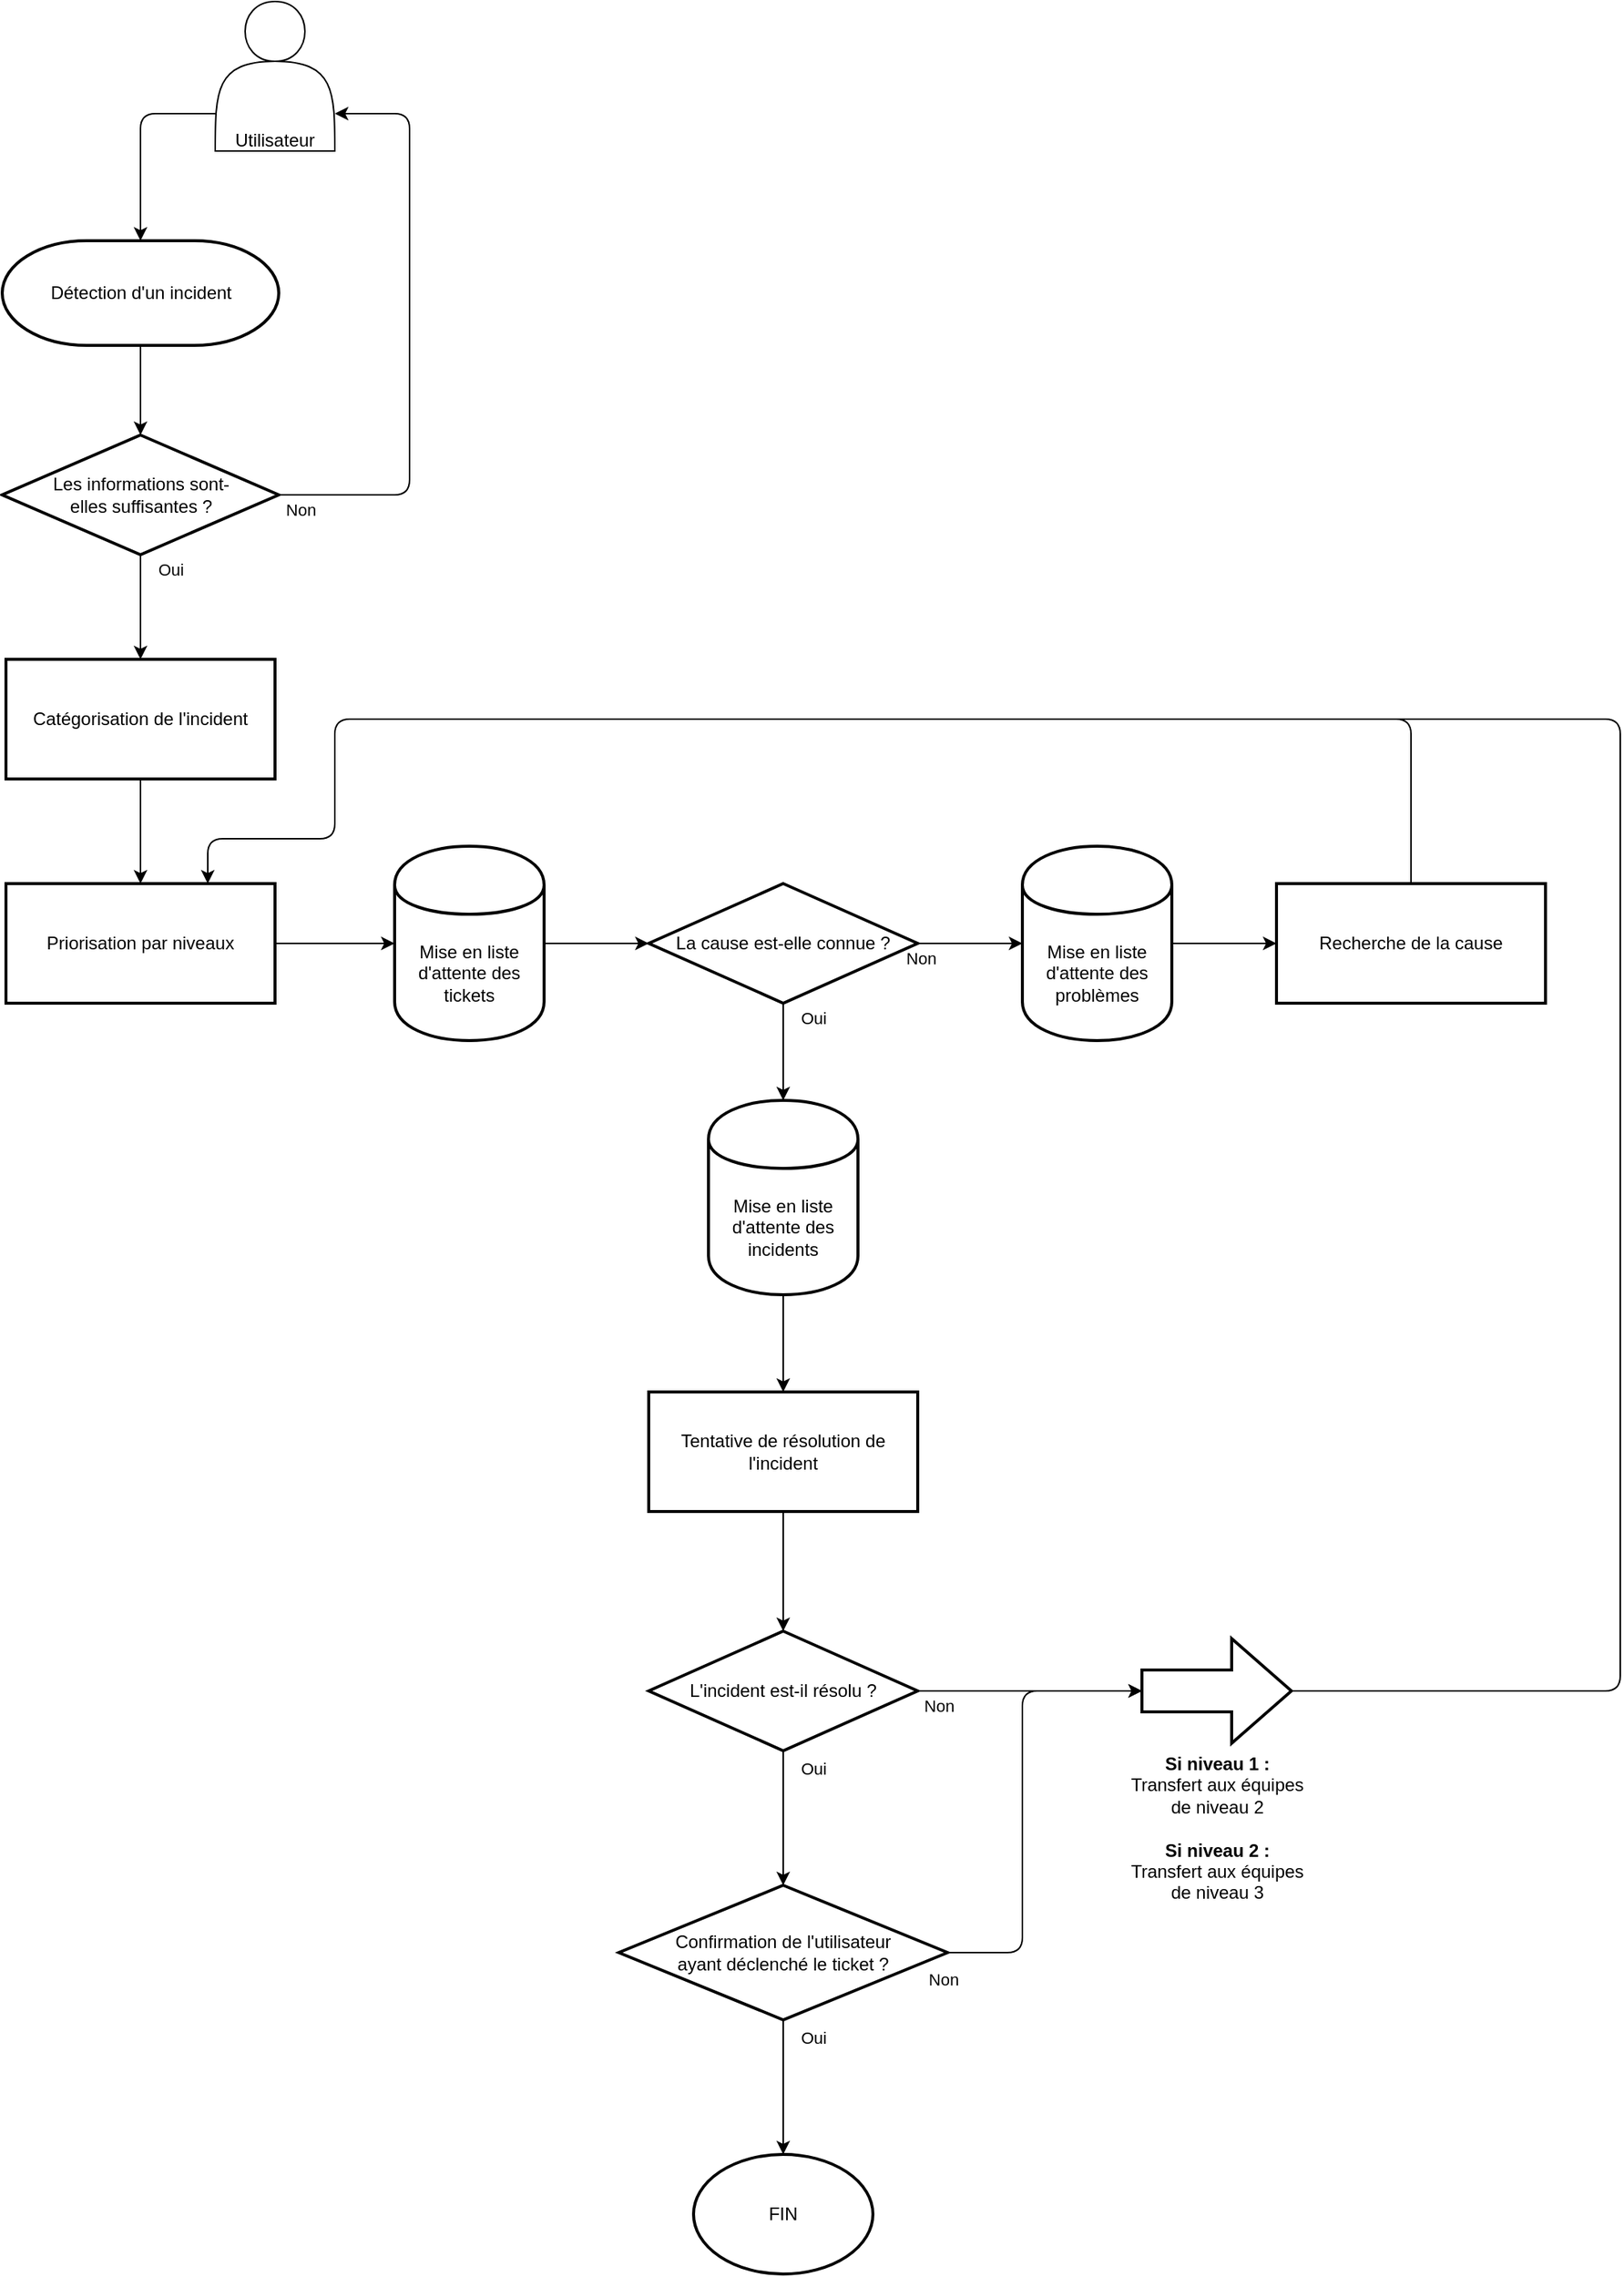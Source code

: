 <mxfile version="13.7.7" type="device"><diagram id="tZFS3FjfxqRGmSe5W3lO" name="Page-1"><mxGraphModel dx="2249" dy="1915" grid="1" gridSize="10" guides="1" tooltips="1" connect="1" arrows="1" fold="1" page="1" pageScale="1" pageWidth="827" pageHeight="1169" math="0" shadow="0"><root><mxCell id="0"/><mxCell id="1" parent="0"/><mxCell id="gKTyBr-ljBCjmiqahb1v-4" value="&lt;br&gt;&lt;br&gt;&lt;br&gt;&lt;br&gt;&lt;br&gt;&lt;br&gt;Utilisateur" style="shape=actor;whiteSpace=wrap;html=1;" vertex="1" parent="1"><mxGeometry x="140" y="-140" width="80" height="100" as="geometry"/></mxCell><mxCell id="gKTyBr-ljBCjmiqahb1v-5" value="Détection d'un incident" style="strokeWidth=2;html=1;shape=mxgraph.flowchart.terminator;whiteSpace=wrap;" vertex="1" parent="1"><mxGeometry x="-2.5" y="20" width="185" height="70" as="geometry"/></mxCell><mxCell id="gKTyBr-ljBCjmiqahb1v-6" value="" style="endArrow=classic;html=1;exitX=0;exitY=0.75;exitDx=0;exitDy=0;entryX=0.5;entryY=0;entryDx=0;entryDy=0;entryPerimeter=0;" edge="1" parent="1" source="gKTyBr-ljBCjmiqahb1v-4" target="gKTyBr-ljBCjmiqahb1v-5"><mxGeometry width="50" height="50" relative="1" as="geometry"><mxPoint x="210" y="300" as="sourcePoint"/><mxPoint x="260" y="250" as="targetPoint"/><Array as="points"><mxPoint x="90" y="-65"/></Array></mxGeometry></mxCell><mxCell id="gKTyBr-ljBCjmiqahb1v-20" value="Oui" style="edgeStyle=orthogonalEdgeStyle;rounded=0;orthogonalLoop=1;jettySize=auto;html=1;" edge="1" parent="1" source="gKTyBr-ljBCjmiqahb1v-7" target="gKTyBr-ljBCjmiqahb1v-19"><mxGeometry x="-0.714" y="20" relative="1" as="geometry"><mxPoint as="offset"/></mxGeometry></mxCell><mxCell id="gKTyBr-ljBCjmiqahb1v-7" value="Les informations sont-&lt;br&gt;elles suffisantes ?" style="strokeWidth=2;html=1;shape=mxgraph.flowchart.decision;whiteSpace=wrap;" vertex="1" parent="1"><mxGeometry x="-2.5" y="150" width="185" height="80" as="geometry"/></mxCell><mxCell id="gKTyBr-ljBCjmiqahb1v-9" value="" style="endArrow=classic;html=1;exitX=1;exitY=0.5;exitDx=0;exitDy=0;exitPerimeter=0;entryX=1;entryY=0.75;entryDx=0;entryDy=0;" edge="1" parent="1" source="gKTyBr-ljBCjmiqahb1v-7" target="gKTyBr-ljBCjmiqahb1v-4"><mxGeometry width="50" height="50" relative="1" as="geometry"><mxPoint x="210" y="310" as="sourcePoint"/><mxPoint x="100" y="140" as="targetPoint"/><Array as="points"><mxPoint x="270" y="190"/><mxPoint x="270" y="-65"/></Array></mxGeometry></mxCell><mxCell id="gKTyBr-ljBCjmiqahb1v-10" value="Non" style="edgeLabel;html=1;align=center;verticalAlign=middle;resizable=0;points=[];" vertex="1" connectable="0" parent="gKTyBr-ljBCjmiqahb1v-9"><mxGeometry x="-0.631" y="3" relative="1" as="geometry"><mxPoint x="-58.5" y="13.07" as="offset"/></mxGeometry></mxCell><mxCell id="gKTyBr-ljBCjmiqahb1v-24" value="" style="edgeStyle=orthogonalEdgeStyle;rounded=0;orthogonalLoop=1;jettySize=auto;html=1;" edge="1" parent="1" source="gKTyBr-ljBCjmiqahb1v-19" target="gKTyBr-ljBCjmiqahb1v-23"><mxGeometry relative="1" as="geometry"/></mxCell><mxCell id="gKTyBr-ljBCjmiqahb1v-19" value="Catégorisation de l'incident" style="whiteSpace=wrap;html=1;strokeWidth=2;" vertex="1" parent="1"><mxGeometry y="300" width="180" height="80" as="geometry"/></mxCell><mxCell id="gKTyBr-ljBCjmiqahb1v-48" value="" style="edgeStyle=orthogonalEdgeStyle;rounded=0;orthogonalLoop=1;jettySize=auto;html=1;" edge="1" parent="1" source="gKTyBr-ljBCjmiqahb1v-23" target="gKTyBr-ljBCjmiqahb1v-47"><mxGeometry relative="1" as="geometry"/></mxCell><mxCell id="gKTyBr-ljBCjmiqahb1v-23" value="Priorisation par niveaux" style="whiteSpace=wrap;html=1;strokeWidth=2;" vertex="1" parent="1"><mxGeometry y="450" width="180" height="80" as="geometry"/></mxCell><mxCell id="gKTyBr-ljBCjmiqahb1v-29" value="Non" style="edgeStyle=orthogonalEdgeStyle;rounded=0;orthogonalLoop=1;jettySize=auto;html=1;entryX=0;entryY=0.5;entryDx=0;entryDy=0;" edge="1" parent="1" source="gKTyBr-ljBCjmiqahb1v-26" target="gKTyBr-ljBCjmiqahb1v-28"><mxGeometry x="-0.939" y="-10" relative="1" as="geometry"><mxPoint as="offset"/></mxGeometry></mxCell><mxCell id="gKTyBr-ljBCjmiqahb1v-26" value="La cause est-elle connue ?" style="rhombus;whiteSpace=wrap;html=1;strokeWidth=2;" vertex="1" parent="1"><mxGeometry x="430" y="450" width="180" height="80" as="geometry"/></mxCell><mxCell id="gKTyBr-ljBCjmiqahb1v-35" value="" style="edgeStyle=orthogonalEdgeStyle;rounded=0;orthogonalLoop=1;jettySize=auto;html=1;" edge="1" parent="1" source="gKTyBr-ljBCjmiqahb1v-28" target="gKTyBr-ljBCjmiqahb1v-34"><mxGeometry relative="1" as="geometry"/></mxCell><mxCell id="gKTyBr-ljBCjmiqahb1v-28" value="Mise en liste d'attente des problèmes" style="shape=cylinder;whiteSpace=wrap;html=1;boundedLbl=1;backgroundOutline=1;strokeWidth=2;" vertex="1" parent="1"><mxGeometry x="680" y="425" width="100" height="130" as="geometry"/></mxCell><mxCell id="gKTyBr-ljBCjmiqahb1v-34" value="Recherche de la cause" style="whiteSpace=wrap;html=1;strokeWidth=2;" vertex="1" parent="1"><mxGeometry x="850" y="450" width="180" height="80" as="geometry"/></mxCell><mxCell id="gKTyBr-ljBCjmiqahb1v-36" value="" style="endArrow=classic;html=1;exitX=0.5;exitY=0;exitDx=0;exitDy=0;entryX=0.75;entryY=0;entryDx=0;entryDy=0;" edge="1" parent="1" source="gKTyBr-ljBCjmiqahb1v-34" target="gKTyBr-ljBCjmiqahb1v-23"><mxGeometry width="50" height="50" relative="1" as="geometry"><mxPoint x="610" y="650" as="sourcePoint"/><mxPoint x="660" y="600" as="targetPoint"/><Array as="points"><mxPoint x="940" y="370"/><mxPoint x="940" y="340"/><mxPoint x="650" y="340"/><mxPoint x="520" y="340"/><mxPoint x="220" y="340"/><mxPoint x="220" y="420"/><mxPoint x="135" y="420"/></Array></mxGeometry></mxCell><mxCell id="gKTyBr-ljBCjmiqahb1v-40" value="" style="edgeStyle=orthogonalEdgeStyle;rounded=0;orthogonalLoop=1;jettySize=auto;html=1;" edge="1" parent="1" source="gKTyBr-ljBCjmiqahb1v-37" target="gKTyBr-ljBCjmiqahb1v-39"><mxGeometry relative="1" as="geometry"/></mxCell><mxCell id="gKTyBr-ljBCjmiqahb1v-37" value="Mise en liste d'attente des incidents" style="shape=cylinder;whiteSpace=wrap;html=1;boundedLbl=1;backgroundOutline=1;strokeWidth=2;" vertex="1" parent="1"><mxGeometry x="470" y="595" width="100" height="130" as="geometry"/></mxCell><mxCell id="gKTyBr-ljBCjmiqahb1v-38" value="Oui" style="endArrow=classic;html=1;exitX=0.5;exitY=1;exitDx=0;exitDy=0;entryX=0.5;entryY=0;entryDx=0;entryDy=0;" edge="1" parent="1" source="gKTyBr-ljBCjmiqahb1v-26" target="gKTyBr-ljBCjmiqahb1v-37"><mxGeometry x="-0.692" y="20" width="50" height="50" relative="1" as="geometry"><mxPoint x="510" y="660" as="sourcePoint"/><mxPoint x="560" y="610" as="targetPoint"/><mxPoint as="offset"/></mxGeometry></mxCell><mxCell id="gKTyBr-ljBCjmiqahb1v-42" value="" style="edgeStyle=orthogonalEdgeStyle;rounded=0;orthogonalLoop=1;jettySize=auto;html=1;" edge="1" parent="1" source="gKTyBr-ljBCjmiqahb1v-39" target="gKTyBr-ljBCjmiqahb1v-41"><mxGeometry relative="1" as="geometry"/></mxCell><mxCell id="gKTyBr-ljBCjmiqahb1v-39" value="Tentative de résolution de l'incident" style="whiteSpace=wrap;html=1;strokeWidth=2;" vertex="1" parent="1"><mxGeometry x="430" y="790" width="180" height="80" as="geometry"/></mxCell><mxCell id="gKTyBr-ljBCjmiqahb1v-46" value="Oui" style="edgeStyle=orthogonalEdgeStyle;rounded=0;orthogonalLoop=1;jettySize=auto;html=1;entryX=0.5;entryY=0;entryDx=0;entryDy=0;" edge="1" parent="1" source="gKTyBr-ljBCjmiqahb1v-41" target="gKTyBr-ljBCjmiqahb1v-52"><mxGeometry x="-0.75" y="20" relative="1" as="geometry"><mxPoint x="520" y="1110" as="targetPoint"/><mxPoint as="offset"/></mxGeometry></mxCell><mxCell id="gKTyBr-ljBCjmiqahb1v-41" value="L'incident est-il résolu ?" style="rhombus;whiteSpace=wrap;html=1;strokeWidth=2;" vertex="1" parent="1"><mxGeometry x="430" y="950" width="180" height="80" as="geometry"/></mxCell><mxCell id="gKTyBr-ljBCjmiqahb1v-47" value="Mise en liste d'attente des tickets" style="shape=cylinder;whiteSpace=wrap;html=1;boundedLbl=1;backgroundOutline=1;strokeWidth=2;" vertex="1" parent="1"><mxGeometry x="260" y="425" width="100" height="130" as="geometry"/></mxCell><mxCell id="gKTyBr-ljBCjmiqahb1v-49" value="" style="endArrow=classic;html=1;exitX=1;exitY=0.5;exitDx=0;exitDy=0;entryX=0;entryY=0.5;entryDx=0;entryDy=0;" edge="1" parent="1" source="gKTyBr-ljBCjmiqahb1v-47" target="gKTyBr-ljBCjmiqahb1v-26"><mxGeometry width="50" height="50" relative="1" as="geometry"><mxPoint x="280" y="470" as="sourcePoint"/><mxPoint x="330" y="420" as="targetPoint"/></mxGeometry></mxCell><mxCell id="gKTyBr-ljBCjmiqahb1v-50" value="" style="endArrow=classic;html=1;exitX=0.5;exitY=1;exitDx=0;exitDy=0;exitPerimeter=0;entryX=0.5;entryY=0;entryDx=0;entryDy=0;entryPerimeter=0;" edge="1" parent="1" source="gKTyBr-ljBCjmiqahb1v-5" target="gKTyBr-ljBCjmiqahb1v-7"><mxGeometry width="50" height="50" relative="1" as="geometry"><mxPoint x="220" y="230" as="sourcePoint"/><mxPoint x="270" y="180" as="targetPoint"/></mxGeometry></mxCell><mxCell id="gKTyBr-ljBCjmiqahb1v-55" value="Oui" style="edgeStyle=orthogonalEdgeStyle;rounded=0;orthogonalLoop=1;jettySize=auto;html=1;" edge="1" parent="1" source="gKTyBr-ljBCjmiqahb1v-52" target="gKTyBr-ljBCjmiqahb1v-54"><mxGeometry x="-0.75" y="20" relative="1" as="geometry"><mxPoint as="offset"/></mxGeometry></mxCell><mxCell id="gKTyBr-ljBCjmiqahb1v-52" value="Confirmation de l'utilisateur&lt;br&gt;ayant déclenché le ticket ?" style="rhombus;whiteSpace=wrap;html=1;strokeWidth=2;" vertex="1" parent="1"><mxGeometry x="410" y="1120" width="220" height="90" as="geometry"/></mxCell><mxCell id="gKTyBr-ljBCjmiqahb1v-54" value="FIN" style="ellipse;whiteSpace=wrap;html=1;strokeWidth=2;" vertex="1" parent="1"><mxGeometry x="460" y="1300" width="120" height="80" as="geometry"/></mxCell><mxCell id="gKTyBr-ljBCjmiqahb1v-58" value="&lt;b&gt;Si niveau 1 :&lt;/b&gt;&lt;br&gt;Transfert aux équipes&lt;br&gt;de niveau 2&lt;br&gt;&lt;br&gt;&lt;b&gt;Si niveau 2 :&lt;/b&gt;&lt;br&gt;Transfert aux équipes&lt;br&gt;de niveau 3" style="verticalLabelPosition=bottom;verticalAlign=top;html=1;strokeWidth=2;shape=mxgraph.arrows2.arrow;dy=0.6;dx=40;notch=0;" vertex="1" parent="1"><mxGeometry x="760" y="955" width="100" height="70" as="geometry"/></mxCell><mxCell id="gKTyBr-ljBCjmiqahb1v-60" value="Non" style="endArrow=classic;html=1;exitX=1;exitY=0.5;exitDx=0;exitDy=0;entryX=0;entryY=0.5;entryDx=0;entryDy=0;entryPerimeter=0;" edge="1" parent="1" source="gKTyBr-ljBCjmiqahb1v-41" target="gKTyBr-ljBCjmiqahb1v-58"><mxGeometry x="-0.818" y="-10" width="50" height="50" relative="1" as="geometry"><mxPoint x="810" y="980" as="sourcePoint"/><mxPoint x="860" y="930" as="targetPoint"/><mxPoint as="offset"/></mxGeometry></mxCell><mxCell id="gKTyBr-ljBCjmiqahb1v-61" value="Non" style="endArrow=classic;html=1;exitX=1;exitY=0.5;exitDx=0;exitDy=0;entryX=0;entryY=0.5;entryDx=0;entryDy=0;entryPerimeter=0;" edge="1" parent="1" source="gKTyBr-ljBCjmiqahb1v-52" target="gKTyBr-ljBCjmiqahb1v-58"><mxGeometry x="-1" y="-14" width="50" height="50" relative="1" as="geometry"><mxPoint x="720" y="1090" as="sourcePoint"/><mxPoint x="770" y="1040" as="targetPoint"/><Array as="points"><mxPoint x="680" y="1165"/><mxPoint x="680" y="990"/></Array><mxPoint x="-3" y="4" as="offset"/></mxGeometry></mxCell><mxCell id="gKTyBr-ljBCjmiqahb1v-62" value="" style="endArrow=none;html=1;exitX=1;exitY=0.5;exitDx=0;exitDy=0;exitPerimeter=0;" edge="1" parent="1" source="gKTyBr-ljBCjmiqahb1v-58"><mxGeometry width="50" height="50" relative="1" as="geometry"><mxPoint x="850" y="900" as="sourcePoint"/><mxPoint x="920" y="340" as="targetPoint"/><Array as="points"><mxPoint x="1080" y="990"/><mxPoint x="1080" y="340"/></Array></mxGeometry></mxCell></root></mxGraphModel></diagram></mxfile>